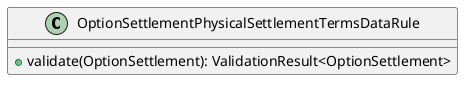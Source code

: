 @startuml

    class OptionSettlementPhysicalSettlementTermsDataRule [[OptionSettlementPhysicalSettlementTermsDataRule.html]] {
        +validate(OptionSettlement): ValidationResult<OptionSettlement>
    }

@enduml
